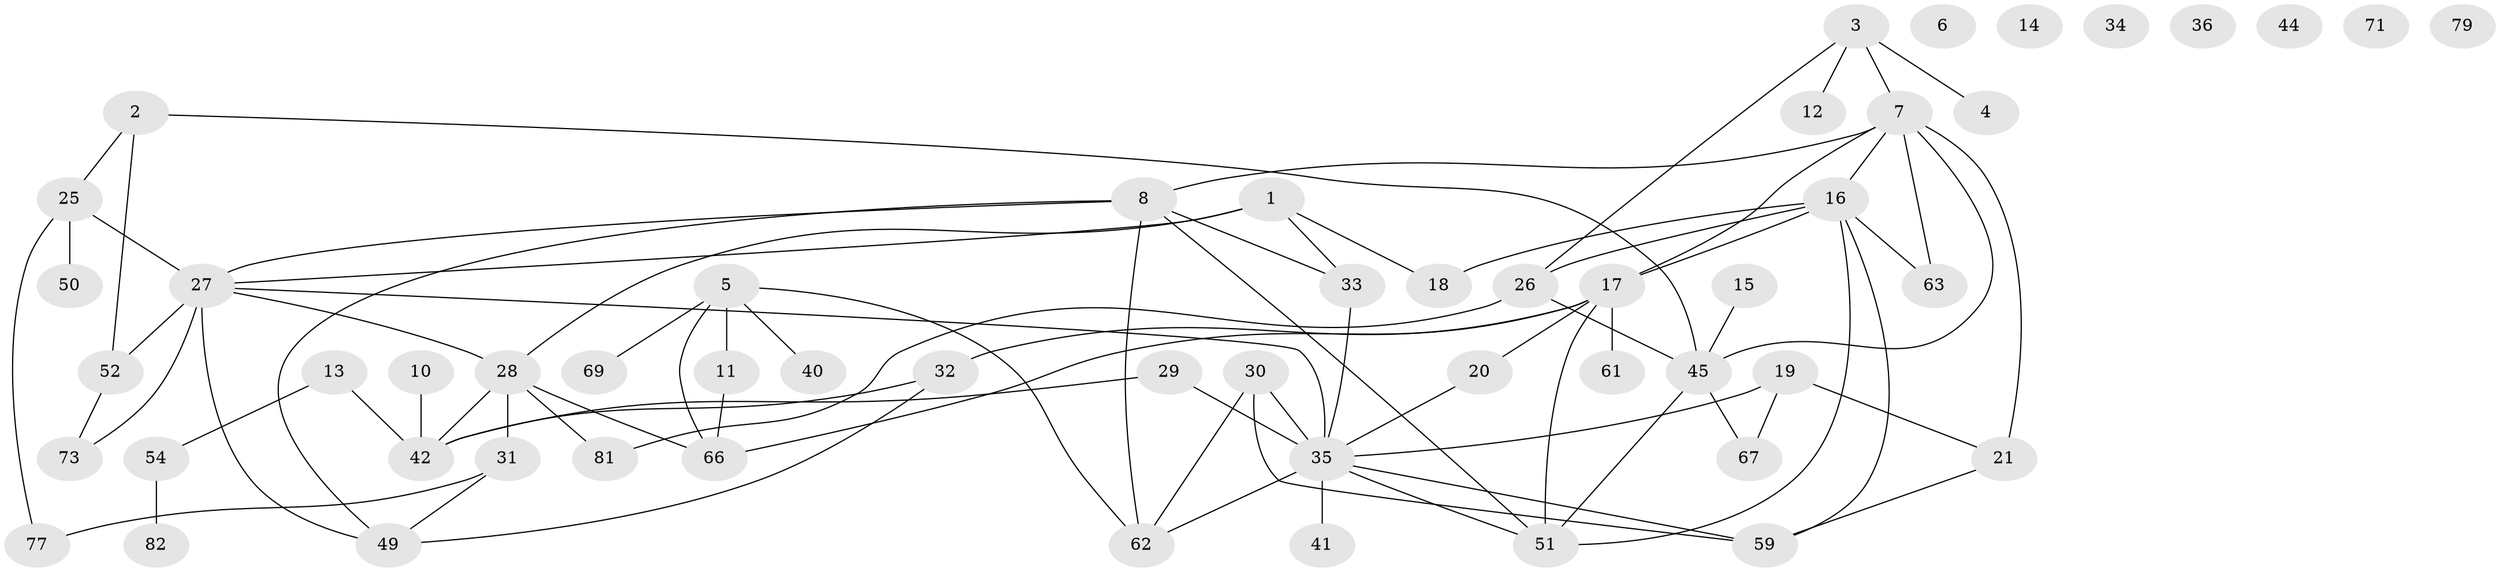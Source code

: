 // original degree distribution, {2: 0.2619047619047619, 3: 0.20238095238095238, 1: 0.17857142857142858, 0: 0.08333333333333333, 4: 0.13095238095238096, 5: 0.08333333333333333, 6: 0.047619047619047616, 7: 0.011904761904761904}
// Generated by graph-tools (version 1.1) at 2025/41/03/06/25 10:41:23]
// undirected, 55 vertices, 80 edges
graph export_dot {
graph [start="1"]
  node [color=gray90,style=filled];
  1 [super="+22"];
  2 [super="+37"];
  3 [super="+39"];
  4;
  5 [super="+9"];
  6;
  7 [super="+80"];
  8 [super="+65"];
  10;
  11 [super="+24"];
  12;
  13;
  14;
  15;
  16 [super="+23"];
  17 [super="+53"];
  18 [super="+64"];
  19;
  20;
  21 [super="+48"];
  25 [super="+55"];
  26 [super="+60"];
  27 [super="+83"];
  28 [super="+74"];
  29;
  30 [super="+47"];
  31 [super="+38"];
  32 [super="+57"];
  33;
  34;
  35 [super="+43"];
  36;
  40 [super="+46"];
  41;
  42 [super="+72"];
  44;
  45 [super="+84"];
  49 [super="+58"];
  50 [super="+56"];
  51 [super="+75"];
  52 [super="+70"];
  54;
  59 [super="+68"];
  61;
  62 [super="+78"];
  63 [super="+76"];
  66;
  67;
  69;
  71;
  73;
  77;
  79;
  81;
  82;
  1 -- 27;
  1 -- 33;
  1 -- 28;
  1 -- 18;
  2 -- 52;
  2 -- 25;
  2 -- 45;
  3 -- 4;
  3 -- 7;
  3 -- 26;
  3 -- 12;
  5 -- 69;
  5 -- 66;
  5 -- 11;
  5 -- 40;
  5 -- 62;
  7 -- 21 [weight=2];
  7 -- 16;
  7 -- 17;
  7 -- 8;
  7 -- 45;
  7 -- 63;
  8 -- 27;
  8 -- 33;
  8 -- 49;
  8 -- 51;
  8 -- 62;
  10 -- 42;
  11 -- 66;
  13 -- 42;
  13 -- 54;
  15 -- 45;
  16 -- 51;
  16 -- 17;
  16 -- 18;
  16 -- 26;
  16 -- 63;
  16 -- 59;
  17 -- 51;
  17 -- 32;
  17 -- 66;
  17 -- 20;
  17 -- 61;
  19 -- 67;
  19 -- 35;
  19 -- 21;
  20 -- 35;
  21 -- 59;
  25 -- 50;
  25 -- 77;
  25 -- 27;
  26 -- 45;
  26 -- 81;
  27 -- 35;
  27 -- 73;
  27 -- 52;
  27 -- 28;
  27 -- 49;
  28 -- 42;
  28 -- 66;
  28 -- 81;
  28 -- 31;
  29 -- 35;
  29 -- 42;
  30 -- 35;
  30 -- 59;
  30 -- 62;
  31 -- 77;
  31 -- 49;
  32 -- 49;
  32 -- 42;
  33 -- 35;
  35 -- 41;
  35 -- 59;
  35 -- 51;
  35 -- 62;
  45 -- 67;
  45 -- 51;
  52 -- 73;
  54 -- 82;
}
